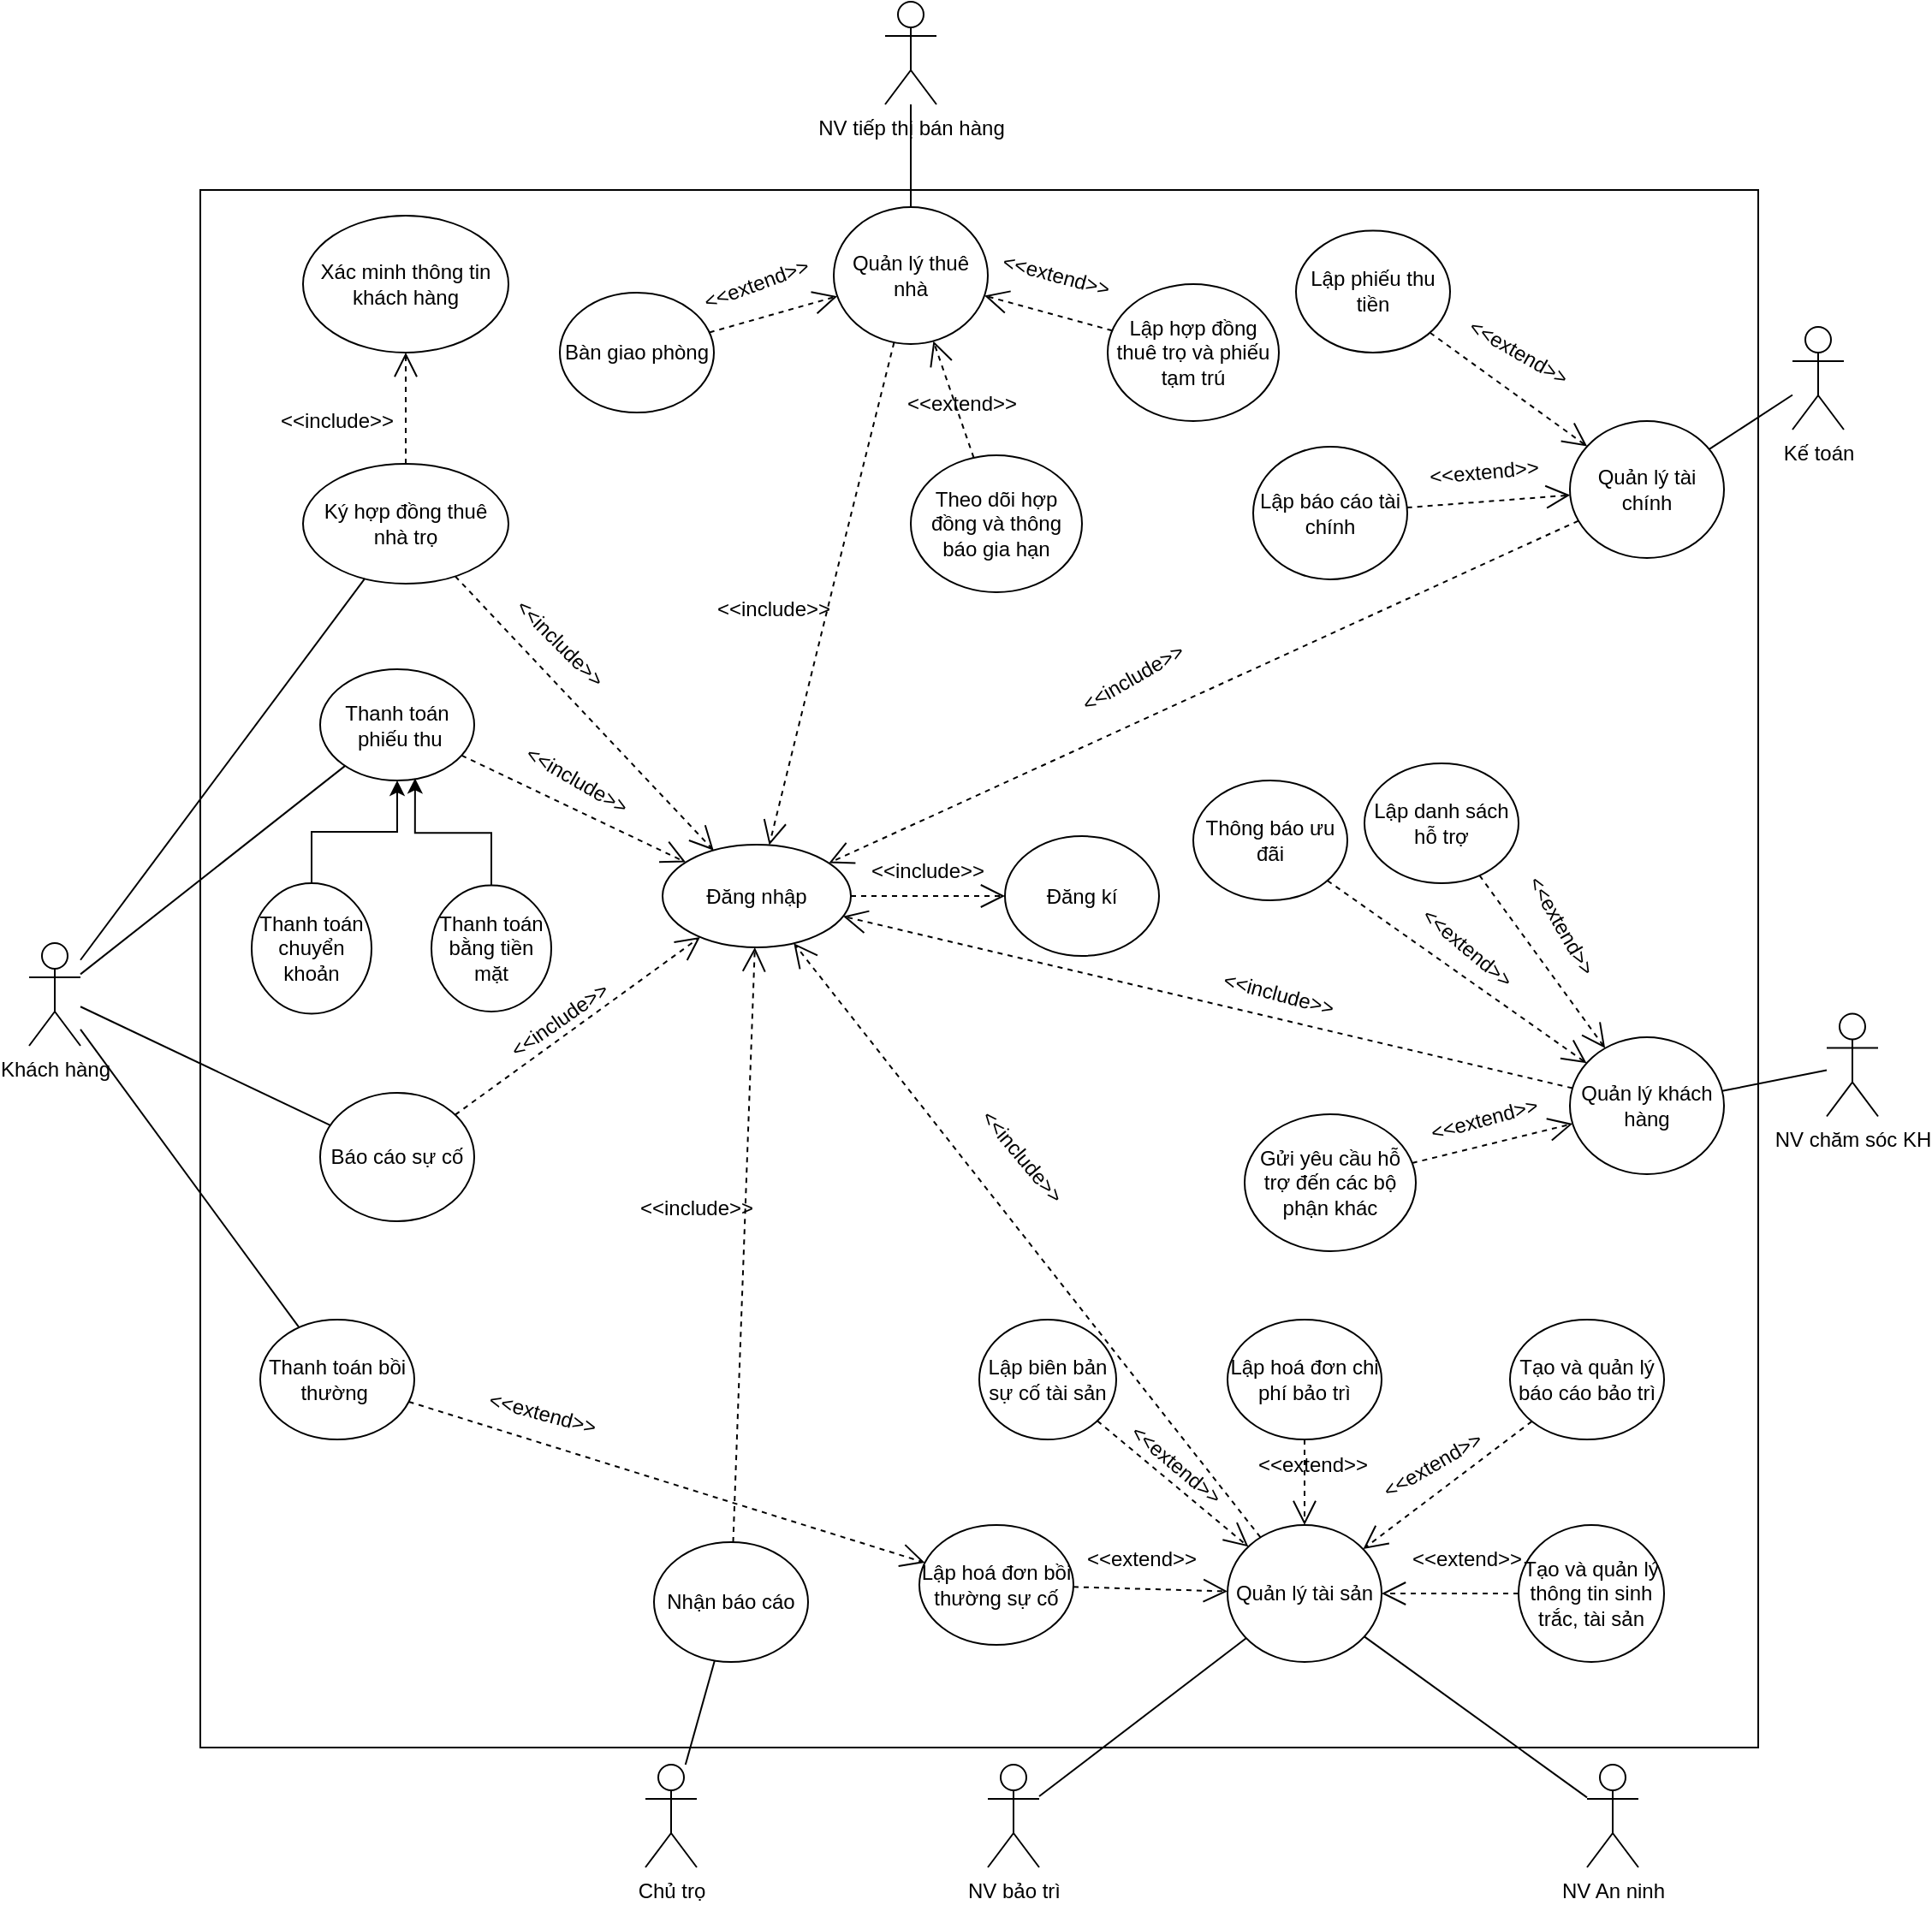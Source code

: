 <mxfile version="24.7.12">
  <diagram name="Page-1" id="FBjQQPBOuUfmBu1ywez7">
    <mxGraphModel dx="2107" dy="1720" grid="1" gridSize="10" guides="1" tooltips="1" connect="1" arrows="1" fold="1" page="1" pageScale="1" pageWidth="850" pageHeight="1100" math="0" shadow="0">
      <root>
        <mxCell id="0" />
        <mxCell id="1" parent="0" />
        <mxCell id="qcWO66QWIoaBvmpiMxDt-1" value="" style="whiteSpace=wrap;html=1;aspect=fixed;" parent="1" vertex="1">
          <mxGeometry x="70" y="-90" width="910" height="910" as="geometry" />
        </mxCell>
        <mxCell id="qcWO66QWIoaBvmpiMxDt-3" value="Khách hàng" style="shape=umlActor;verticalLabelPosition=bottom;verticalAlign=top;html=1;outlineConnect=0;" parent="1" vertex="1">
          <mxGeometry x="-30" y="350" width="30" height="60" as="geometry" />
        </mxCell>
        <mxCell id="qcWO66QWIoaBvmpiMxDt-8" value="Chủ trọ" style="shape=umlActor;verticalLabelPosition=bottom;verticalAlign=top;html=1;outlineConnect=0;" parent="1" vertex="1">
          <mxGeometry x="330" y="830" width="30" height="60" as="geometry" />
        </mxCell>
        <mxCell id="qcWO66QWIoaBvmpiMxDt-12" value="NV tiếp thị bán hàng" style="shape=umlActor;verticalLabelPosition=bottom;verticalAlign=top;html=1;outlineConnect=0;" parent="1" vertex="1">
          <mxGeometry x="470" y="-200" width="30" height="60" as="geometry" />
        </mxCell>
        <mxCell id="qcWO66QWIoaBvmpiMxDt-13" value="Đăng nhập" style="ellipse;whiteSpace=wrap;html=1;" parent="1" vertex="1">
          <mxGeometry x="340" y="292.5" width="110" height="60" as="geometry" />
        </mxCell>
        <mxCell id="qcWO66QWIoaBvmpiMxDt-14" value="Ký hợp đồng thuê nhà trọ" style="ellipse;whiteSpace=wrap;html=1;" parent="1" vertex="1">
          <mxGeometry x="130" y="70" width="120" height="70" as="geometry" />
        </mxCell>
        <mxCell id="qcWO66QWIoaBvmpiMxDt-20" value="&amp;lt;&amp;lt;include&amp;gt;&amp;gt;" style="text;html=1;align=center;verticalAlign=middle;whiteSpace=wrap;rounded=0;rotation=45;" parent="1" vertex="1">
          <mxGeometry x="250" y="160" width="60" height="30" as="geometry" />
        </mxCell>
        <mxCell id="qcWO66QWIoaBvmpiMxDt-22" value="" style="endArrow=none;html=1;rounded=0;" parent="1" source="qcWO66QWIoaBvmpiMxDt-3" target="qcWO66QWIoaBvmpiMxDt-14" edge="1">
          <mxGeometry width="50" height="50" relative="1" as="geometry">
            <mxPoint x="330" y="340" as="sourcePoint" />
            <mxPoint x="380" y="290" as="targetPoint" />
          </mxGeometry>
        </mxCell>
        <mxCell id="qcWO66QWIoaBvmpiMxDt-23" value="Thanh toán&lt;div&gt;&amp;nbsp;phiếu thu&lt;/div&gt;" style="ellipse;whiteSpace=wrap;html=1;" parent="1" vertex="1">
          <mxGeometry x="140" y="190" width="90" height="65" as="geometry" />
        </mxCell>
        <mxCell id="qcWO66QWIoaBvmpiMxDt-24" value="Báo cáo sự cố" style="ellipse;whiteSpace=wrap;html=1;" parent="1" vertex="1">
          <mxGeometry x="140" y="437.5" width="90" height="75" as="geometry" />
        </mxCell>
        <mxCell id="qcWO66QWIoaBvmpiMxDt-25" value="" style="endArrow=none;html=1;rounded=0;" parent="1" source="qcWO66QWIoaBvmpiMxDt-3" target="qcWO66QWIoaBvmpiMxDt-23" edge="1">
          <mxGeometry width="50" height="50" relative="1" as="geometry">
            <mxPoint x="330" y="340" as="sourcePoint" />
            <mxPoint x="380" y="290" as="targetPoint" />
          </mxGeometry>
        </mxCell>
        <mxCell id="qcWO66QWIoaBvmpiMxDt-27" value="&amp;lt;&amp;lt;include&amp;gt;&amp;gt;" style="text;html=1;align=center;verticalAlign=middle;whiteSpace=wrap;rounded=0;rotation=30;" parent="1" vertex="1">
          <mxGeometry x="260" y="240" width="60" height="30" as="geometry" />
        </mxCell>
        <mxCell id="qcWO66QWIoaBvmpiMxDt-28" value="" style="endArrow=none;html=1;rounded=0;" parent="1" source="qcWO66QWIoaBvmpiMxDt-3" target="qcWO66QWIoaBvmpiMxDt-24" edge="1">
          <mxGeometry width="50" height="50" relative="1" as="geometry">
            <mxPoint x="330" y="340" as="sourcePoint" />
            <mxPoint x="380" y="290" as="targetPoint" />
          </mxGeometry>
        </mxCell>
        <mxCell id="qcWO66QWIoaBvmpiMxDt-30" value="&amp;lt;&amp;lt;include&amp;gt;&amp;gt;" style="text;html=1;align=center;verticalAlign=middle;whiteSpace=wrap;rounded=0;rotation=-35;" parent="1" vertex="1">
          <mxGeometry x="250" y="380" width="60" height="30" as="geometry" />
        </mxCell>
        <mxCell id="qcWO66QWIoaBvmpiMxDt-35" style="edgeStyle=orthogonalEdgeStyle;rounded=0;orthogonalLoop=1;jettySize=auto;html=1;" parent="1" source="qcWO66QWIoaBvmpiMxDt-33" target="qcWO66QWIoaBvmpiMxDt-23" edge="1">
          <mxGeometry relative="1" as="geometry" />
        </mxCell>
        <mxCell id="qcWO66QWIoaBvmpiMxDt-33" value="Thanh toán chuyển khoản" style="ellipse;whiteSpace=wrap;html=1;" parent="1" vertex="1">
          <mxGeometry x="100" y="315" width="70" height="76.25" as="geometry" />
        </mxCell>
        <mxCell id="qcWO66QWIoaBvmpiMxDt-34" value="Thanh toán bằng tiền mặt" style="ellipse;whiteSpace=wrap;html=1;" parent="1" vertex="1">
          <mxGeometry x="205" y="316.25" width="70" height="73.75" as="geometry" />
        </mxCell>
        <mxCell id="qcWO66QWIoaBvmpiMxDt-36" style="edgeStyle=orthogonalEdgeStyle;rounded=0;orthogonalLoop=1;jettySize=auto;html=1;entryX=0.616;entryY=0.98;entryDx=0;entryDy=0;entryPerimeter=0;" parent="1" source="qcWO66QWIoaBvmpiMxDt-34" target="qcWO66QWIoaBvmpiMxDt-23" edge="1">
          <mxGeometry relative="1" as="geometry" />
        </mxCell>
        <mxCell id="qcWO66QWIoaBvmpiMxDt-42" value="Lập phiếu thu tiền" style="ellipse;whiteSpace=wrap;html=1;" parent="1" vertex="1">
          <mxGeometry x="710" y="-66.25" width="90" height="71.25" as="geometry" />
        </mxCell>
        <mxCell id="qcWO66QWIoaBvmpiMxDt-46" value="Lập biên bản sự cố tài sản" style="ellipse;whiteSpace=wrap;html=1;" parent="1" vertex="1">
          <mxGeometry x="525" y="570" width="80" height="70" as="geometry" />
        </mxCell>
        <mxCell id="qcWO66QWIoaBvmpiMxDt-50" value="Đăng kí" style="ellipse;whiteSpace=wrap;html=1;" parent="1" vertex="1">
          <mxGeometry x="540" y="287.5" width="90" height="70" as="geometry" />
        </mxCell>
        <mxCell id="qcWO66QWIoaBvmpiMxDt-54" value="Tạo và quản lý thông tin sinh trắc, tài sản" style="ellipse;whiteSpace=wrap;html=1;" parent="1" vertex="1">
          <mxGeometry x="840" y="690" width="85" height="80" as="geometry" />
        </mxCell>
        <mxCell id="qcWO66QWIoaBvmpiMxDt-59" value="Nhận báo cáo" style="ellipse;whiteSpace=wrap;html=1;" parent="1" vertex="1">
          <mxGeometry x="335" y="700" width="90" height="70" as="geometry" />
        </mxCell>
        <mxCell id="qcWO66QWIoaBvmpiMxDt-62" value="" style="endArrow=none;html=1;rounded=0;" parent="1" source="qcWO66QWIoaBvmpiMxDt-8" target="qcWO66QWIoaBvmpiMxDt-59" edge="1">
          <mxGeometry width="50" height="50" relative="1" as="geometry">
            <mxPoint x="320" y="610" as="sourcePoint" />
            <mxPoint x="370" y="560" as="targetPoint" />
          </mxGeometry>
        </mxCell>
        <mxCell id="qcWO66QWIoaBvmpiMxDt-63" value="Thanh toán bồi thường&amp;nbsp;" style="ellipse;whiteSpace=wrap;html=1;" parent="1" vertex="1">
          <mxGeometry x="105" y="570" width="90" height="70" as="geometry" />
        </mxCell>
        <mxCell id="qcWO66QWIoaBvmpiMxDt-66" value="" style="endArrow=none;html=1;rounded=0;" parent="1" source="qcWO66QWIoaBvmpiMxDt-63" target="qcWO66QWIoaBvmpiMxDt-3" edge="1">
          <mxGeometry width="50" height="50" relative="1" as="geometry">
            <mxPoint x="320" y="610" as="sourcePoint" />
            <mxPoint x="1010" y="430" as="targetPoint" />
          </mxGeometry>
        </mxCell>
        <mxCell id="qcWO66QWIoaBvmpiMxDt-71" value="&amp;lt;&amp;lt;include&amp;gt;&amp;gt;" style="text;html=1;align=center;verticalAlign=middle;whiteSpace=wrap;rounded=0;" parent="1" vertex="1">
          <mxGeometry x="465" y="292.5" width="60" height="30" as="geometry" />
        </mxCell>
        <mxCell id="qcWO66QWIoaBvmpiMxDt-75" value="Xác minh thông tin khách hàng" style="ellipse;whiteSpace=wrap;html=1;" parent="1" vertex="1">
          <mxGeometry x="130" y="-75" width="120" height="80" as="geometry" />
        </mxCell>
        <mxCell id="qcWO66QWIoaBvmpiMxDt-77" value="&amp;lt;&amp;lt;include&amp;gt;&amp;gt;" style="text;html=1;align=center;verticalAlign=middle;whiteSpace=wrap;rounded=0;" parent="1" vertex="1">
          <mxGeometry x="120" y="30" width="60" height="30" as="geometry" />
        </mxCell>
        <mxCell id="7jfo9mcAQCzS4rCvl5YR-1" value="Thông báo ưu đãi" style="ellipse;whiteSpace=wrap;html=1;" parent="1" vertex="1">
          <mxGeometry x="650" y="255" width="90" height="70" as="geometry" />
        </mxCell>
        <mxCell id="7jfo9mcAQCzS4rCvl5YR-2" value="Lập danh sách hỗ trợ" style="ellipse;whiteSpace=wrap;html=1;" parent="1" vertex="1">
          <mxGeometry x="750" y="245" width="90" height="70" as="geometry" />
        </mxCell>
        <mxCell id="nkXXFdGEfpEdHIvL1q3O-3" value="Lập hợp đồng thuê trọ và phiếu tạm trú" style="ellipse;whiteSpace=wrap;html=1;" parent="1" vertex="1">
          <mxGeometry x="600" y="-35" width="100" height="80" as="geometry" />
        </mxCell>
        <mxCell id="nkXXFdGEfpEdHIvL1q3O-4" value="Bàn giao phòng" style="ellipse;whiteSpace=wrap;html=1;" parent="1" vertex="1">
          <mxGeometry x="280" y="-30" width="90" height="70" as="geometry" />
        </mxCell>
        <mxCell id="nkXXFdGEfpEdHIvL1q3O-5" value="Theo dõi hợp đồng và thông báo gia hạn" style="ellipse;whiteSpace=wrap;html=1;" parent="1" vertex="1">
          <mxGeometry x="485" y="65" width="100" height="80" as="geometry" />
        </mxCell>
        <mxCell id="nkXXFdGEfpEdHIvL1q3O-6" value="Quản lý thuê nhà" style="ellipse;whiteSpace=wrap;html=1;" parent="1" vertex="1">
          <mxGeometry x="440" y="-80" width="90" height="80" as="geometry" />
        </mxCell>
        <mxCell id="nkXXFdGEfpEdHIvL1q3O-7" value="NV bảo trì" style="shape=umlActor;verticalLabelPosition=bottom;verticalAlign=top;html=1;outlineConnect=0;" parent="1" vertex="1">
          <mxGeometry x="530" y="830" width="30" height="60" as="geometry" />
        </mxCell>
        <mxCell id="nkXXFdGEfpEdHIvL1q3O-8" value="NV An ninh" style="shape=umlActor;verticalLabelPosition=bottom;verticalAlign=top;html=1;outlineConnect=0;" parent="1" vertex="1">
          <mxGeometry x="880" y="830" width="30" height="60" as="geometry" />
        </mxCell>
        <mxCell id="nkXXFdGEfpEdHIvL1q3O-11" value="Kế toán" style="shape=umlActor;verticalLabelPosition=bottom;verticalAlign=top;html=1;outlineConnect=0;" parent="1" vertex="1">
          <mxGeometry x="1000" y="-10" width="30" height="60" as="geometry" />
        </mxCell>
        <mxCell id="nkXXFdGEfpEdHIvL1q3O-12" value="NV chăm sóc KH" style="shape=umlActor;verticalLabelPosition=bottom;verticalAlign=top;html=1;outlineConnect=0;" parent="1" vertex="1">
          <mxGeometry x="1020" y="391.25" width="30" height="60" as="geometry" />
        </mxCell>
        <mxCell id="nkXXFdGEfpEdHIvL1q3O-17" value="" style="endArrow=none;html=1;rounded=0;" parent="1" source="nkXXFdGEfpEdHIvL1q3O-6" target="qcWO66QWIoaBvmpiMxDt-12" edge="1">
          <mxGeometry width="50" height="50" relative="1" as="geometry">
            <mxPoint x="570" y="110" as="sourcePoint" />
            <mxPoint x="620" y="60" as="targetPoint" />
          </mxGeometry>
        </mxCell>
        <mxCell id="nkXXFdGEfpEdHIvL1q3O-21" value="Quản lý khách hàng" style="ellipse;whiteSpace=wrap;html=1;" parent="1" vertex="1">
          <mxGeometry x="870" y="405" width="90" height="80" as="geometry" />
        </mxCell>
        <mxCell id="nkXXFdGEfpEdHIvL1q3O-22" value="" style="endArrow=none;html=1;rounded=0;" parent="1" source="nkXXFdGEfpEdHIvL1q3O-21" target="nkXXFdGEfpEdHIvL1q3O-12" edge="1">
          <mxGeometry width="50" height="50" relative="1" as="geometry">
            <mxPoint x="570" y="390" as="sourcePoint" />
            <mxPoint x="620" y="340" as="targetPoint" />
          </mxGeometry>
        </mxCell>
        <mxCell id="nkXXFdGEfpEdHIvL1q3O-25" value="Gửi yêu cầu hỗ trợ đến các bộ phận khác" style="ellipse;whiteSpace=wrap;html=1;" parent="1" vertex="1">
          <mxGeometry x="680" y="450" width="100" height="80" as="geometry" />
        </mxCell>
        <mxCell id="nkXXFdGEfpEdHIvL1q3O-27" value="Quản lý tài chính" style="ellipse;whiteSpace=wrap;html=1;" parent="1" vertex="1">
          <mxGeometry x="870" y="45" width="90" height="80" as="geometry" />
        </mxCell>
        <mxCell id="nkXXFdGEfpEdHIvL1q3O-28" value="" style="endArrow=none;html=1;rounded=0;" parent="1" source="nkXXFdGEfpEdHIvL1q3O-27" target="nkXXFdGEfpEdHIvL1q3O-11" edge="1">
          <mxGeometry width="50" height="50" relative="1" as="geometry">
            <mxPoint x="570" y="700" as="sourcePoint" />
            <mxPoint x="620" y="650" as="targetPoint" />
          </mxGeometry>
        </mxCell>
        <mxCell id="nkXXFdGEfpEdHIvL1q3O-30" value="Lập báo cáo tài chính" style="ellipse;whiteSpace=wrap;html=1;" parent="1" vertex="1">
          <mxGeometry x="685" y="60" width="90" height="77.5" as="geometry" />
        </mxCell>
        <mxCell id="nkXXFdGEfpEdHIvL1q3O-32" value="Lập hoá đơn bồi thường sự cố" style="ellipse;whiteSpace=wrap;html=1;" parent="1" vertex="1">
          <mxGeometry x="490" y="690" width="90" height="70" as="geometry" />
        </mxCell>
        <mxCell id="nkXXFdGEfpEdHIvL1q3O-33" value="" style="endArrow=none;html=1;rounded=0;" parent="1" source="nkXXFdGEfpEdHIvL1q3O-34" target="nkXXFdGEfpEdHIvL1q3O-7" edge="1">
          <mxGeometry width="50" height="50" relative="1" as="geometry">
            <mxPoint x="570" y="550" as="sourcePoint" />
            <mxPoint x="620" y="500" as="targetPoint" />
          </mxGeometry>
        </mxCell>
        <mxCell id="nkXXFdGEfpEdHIvL1q3O-34" value="Quản lý tài sản" style="ellipse;whiteSpace=wrap;html=1;" parent="1" vertex="1">
          <mxGeometry x="670" y="690" width="90" height="80" as="geometry" />
        </mxCell>
        <mxCell id="nkXXFdGEfpEdHIvL1q3O-37" value="" style="endArrow=none;html=1;rounded=0;" parent="1" source="nkXXFdGEfpEdHIvL1q3O-34" target="nkXXFdGEfpEdHIvL1q3O-8" edge="1">
          <mxGeometry width="50" height="50" relative="1" as="geometry">
            <mxPoint x="568" y="750" as="sourcePoint" />
            <mxPoint x="551" y="840" as="targetPoint" />
          </mxGeometry>
        </mxCell>
        <mxCell id="nkXXFdGEfpEdHIvL1q3O-39" value="Lập hoá đơn chi phí bảo trì" style="ellipse;whiteSpace=wrap;html=1;" parent="1" vertex="1">
          <mxGeometry x="670" y="570" width="90" height="70" as="geometry" />
        </mxCell>
        <mxCell id="nkXXFdGEfpEdHIvL1q3O-43" value="Tạo và quản lý báo cáo bảo trì" style="ellipse;whiteSpace=wrap;html=1;" parent="1" vertex="1">
          <mxGeometry x="835" y="570" width="90" height="70" as="geometry" />
        </mxCell>
        <mxCell id="nkXXFdGEfpEdHIvL1q3O-48" value="&amp;lt;&amp;lt;include&amp;gt;&amp;gt;" style="text;html=1;align=center;verticalAlign=middle;whiteSpace=wrap;rounded=0;" parent="1" vertex="1">
          <mxGeometry x="375" y="140" width="60" height="30" as="geometry" />
        </mxCell>
        <mxCell id="nkXXFdGEfpEdHIvL1q3O-50" value="&amp;lt;&amp;lt;include&amp;gt;&amp;gt;" style="text;html=1;align=center;verticalAlign=middle;whiteSpace=wrap;rounded=0;rotation=50;" parent="1" vertex="1">
          <mxGeometry x="520" y="460" width="60" height="30" as="geometry" />
        </mxCell>
        <mxCell id="nkXXFdGEfpEdHIvL1q3O-53" value="&amp;lt;&amp;lt;include&amp;gt;&amp;gt;" style="text;html=1;align=center;verticalAlign=middle;whiteSpace=wrap;rounded=0;" parent="1" vertex="1">
          <mxGeometry x="330" y="490" width="60" height="30" as="geometry" />
        </mxCell>
        <mxCell id="nkXXFdGEfpEdHIvL1q3O-58" value="&amp;lt;&amp;lt;include&amp;gt;&amp;gt;" style="text;html=1;align=center;verticalAlign=middle;whiteSpace=wrap;rounded=0;rotation=-30;" parent="1" vertex="1">
          <mxGeometry x="585" y="180" width="60" height="30" as="geometry" />
        </mxCell>
        <mxCell id="nkXXFdGEfpEdHIvL1q3O-60" value="&amp;lt;&amp;lt;include&amp;gt;&amp;gt;" style="text;html=1;align=center;verticalAlign=middle;whiteSpace=wrap;rounded=0;rotation=15;" parent="1" vertex="1">
          <mxGeometry x="670" y="365" width="60" height="30" as="geometry" />
        </mxCell>
        <mxCell id="nkXXFdGEfpEdHIvL1q3O-62" value="&amp;lt;&amp;lt;extend&amp;gt;&amp;gt;" style="text;html=1;align=center;verticalAlign=middle;whiteSpace=wrap;rounded=0;rotation=15;" parent="1" vertex="1">
          <mxGeometry x="240" y="610" width="60" height="30" as="geometry" />
        </mxCell>
        <mxCell id="nkXXFdGEfpEdHIvL1q3O-65" value="&amp;lt;&amp;lt;extend&amp;gt;&amp;gt;" style="text;html=1;align=center;verticalAlign=middle;whiteSpace=wrap;rounded=0;rotation=-15;" parent="1" vertex="1">
          <mxGeometry x="790" y="437.5" width="60" height="30" as="geometry" />
        </mxCell>
        <mxCell id="hGhIm4co_dXrCtYY6PG2-8" value="&amp;lt;&amp;lt;extend&amp;gt;&amp;gt;" style="text;html=1;align=center;verticalAlign=middle;whiteSpace=wrap;rounded=0;rotation=0;" vertex="1" parent="1">
          <mxGeometry x="590" y="695" width="60" height="30" as="geometry" />
        </mxCell>
        <mxCell id="hGhIm4co_dXrCtYY6PG2-9" value="&amp;lt;&amp;lt;extend&amp;gt;&amp;gt;" style="text;html=1;align=center;verticalAlign=middle;whiteSpace=wrap;rounded=0;rotation=40;" vertex="1" parent="1">
          <mxGeometry x="610" y="640" width="60" height="30" as="geometry" />
        </mxCell>
        <mxCell id="hGhIm4co_dXrCtYY6PG2-10" value="&amp;lt;&amp;lt;extend&amp;gt;&amp;gt;" style="text;html=1;align=center;verticalAlign=middle;whiteSpace=wrap;rounded=0;rotation=0;" vertex="1" parent="1">
          <mxGeometry x="780" y="695" width="60" height="30" as="geometry" />
        </mxCell>
        <mxCell id="hGhIm4co_dXrCtYY6PG2-11" value="&amp;lt;&amp;lt;extend&amp;gt;&amp;gt;" style="text;html=1;align=center;verticalAlign=middle;whiteSpace=wrap;rounded=0;rotation=-30;" vertex="1" parent="1">
          <mxGeometry x="760" y="640" width="60" height="30" as="geometry" />
        </mxCell>
        <mxCell id="hGhIm4co_dXrCtYY6PG2-12" value="&amp;lt;&amp;lt;extend&amp;gt;&amp;gt;" style="text;html=1;align=center;verticalAlign=middle;whiteSpace=wrap;rounded=0;rotation=0;" vertex="1" parent="1">
          <mxGeometry x="690" y="640" width="60" height="30" as="geometry" />
        </mxCell>
        <mxCell id="hGhIm4co_dXrCtYY6PG2-15" value="" style="endArrow=open;endFill=1;endSize=12;html=1;rounded=0;dashed=1;" edge="1" parent="1" source="qcWO66QWIoaBvmpiMxDt-46" target="nkXXFdGEfpEdHIvL1q3O-34">
          <mxGeometry width="160" relative="1" as="geometry">
            <mxPoint x="370" y="670" as="sourcePoint" />
            <mxPoint x="530" y="670" as="targetPoint" />
          </mxGeometry>
        </mxCell>
        <mxCell id="hGhIm4co_dXrCtYY6PG2-16" value="" style="endArrow=open;endFill=1;endSize=12;html=1;rounded=0;dashed=1;" edge="1" parent="1" source="nkXXFdGEfpEdHIvL1q3O-32" target="nkXXFdGEfpEdHIvL1q3O-34">
          <mxGeometry width="160" relative="1" as="geometry">
            <mxPoint x="604" y="639" as="sourcePoint" />
            <mxPoint x="692" y="713" as="targetPoint" />
          </mxGeometry>
        </mxCell>
        <mxCell id="hGhIm4co_dXrCtYY6PG2-17" value="" style="endArrow=open;endFill=1;endSize=12;html=1;rounded=0;dashed=1;" edge="1" parent="1" source="nkXXFdGEfpEdHIvL1q3O-39" target="nkXXFdGEfpEdHIvL1q3O-34">
          <mxGeometry width="160" relative="1" as="geometry">
            <mxPoint x="614" y="649" as="sourcePoint" />
            <mxPoint x="702" y="723" as="targetPoint" />
          </mxGeometry>
        </mxCell>
        <mxCell id="hGhIm4co_dXrCtYY6PG2-18" value="" style="endArrow=open;endFill=1;endSize=12;html=1;rounded=0;dashed=1;" edge="1" parent="1" source="nkXXFdGEfpEdHIvL1q3O-43" target="nkXXFdGEfpEdHIvL1q3O-34">
          <mxGeometry width="160" relative="1" as="geometry">
            <mxPoint x="624" y="659" as="sourcePoint" />
            <mxPoint x="712" y="733" as="targetPoint" />
          </mxGeometry>
        </mxCell>
        <mxCell id="hGhIm4co_dXrCtYY6PG2-19" value="" style="endArrow=open;endFill=1;endSize=12;html=1;rounded=0;dashed=1;" edge="1" parent="1" source="qcWO66QWIoaBvmpiMxDt-54" target="nkXXFdGEfpEdHIvL1q3O-34">
          <mxGeometry width="160" relative="1" as="geometry">
            <mxPoint x="634" y="669" as="sourcePoint" />
            <mxPoint x="722" y="743" as="targetPoint" />
          </mxGeometry>
        </mxCell>
        <mxCell id="hGhIm4co_dXrCtYY6PG2-20" value="" style="endArrow=open;endFill=1;endSize=12;html=1;rounded=0;dashed=1;" edge="1" parent="1" source="7jfo9mcAQCzS4rCvl5YR-1" target="nkXXFdGEfpEdHIvL1q3O-21">
          <mxGeometry width="160" relative="1" as="geometry">
            <mxPoint x="765" y="422.5" as="sourcePoint" />
            <mxPoint x="855" y="425.5" as="targetPoint" />
          </mxGeometry>
        </mxCell>
        <mxCell id="hGhIm4co_dXrCtYY6PG2-21" value="" style="endArrow=open;endFill=1;endSize=12;html=1;rounded=0;dashed=1;" edge="1" parent="1" source="nkXXFdGEfpEdHIvL1q3O-25" target="nkXXFdGEfpEdHIvL1q3O-21">
          <mxGeometry width="160" relative="1" as="geometry">
            <mxPoint x="789" y="406" as="sourcePoint" />
            <mxPoint x="871" y="422" as="targetPoint" />
          </mxGeometry>
        </mxCell>
        <mxCell id="hGhIm4co_dXrCtYY6PG2-22" value="" style="endArrow=open;endFill=1;endSize=12;html=1;rounded=0;dashed=1;" edge="1" parent="1" source="7jfo9mcAQCzS4rCvl5YR-2" target="nkXXFdGEfpEdHIvL1q3O-21">
          <mxGeometry width="160" relative="1" as="geometry">
            <mxPoint x="799" y="416" as="sourcePoint" />
            <mxPoint x="881" y="432" as="targetPoint" />
          </mxGeometry>
        </mxCell>
        <mxCell id="hGhIm4co_dXrCtYY6PG2-24" value="&amp;lt;&amp;lt;extend&amp;gt;&amp;gt;" style="text;html=1;align=center;verticalAlign=middle;whiteSpace=wrap;rounded=0;rotation=40;" vertex="1" parent="1">
          <mxGeometry x="780" y="338.12" width="60" height="30" as="geometry" />
        </mxCell>
        <mxCell id="hGhIm4co_dXrCtYY6PG2-25" value="&amp;lt;&amp;lt;extend&amp;gt;&amp;gt;" style="text;html=1;align=center;verticalAlign=middle;whiteSpace=wrap;rounded=0;rotation=60;" vertex="1" parent="1">
          <mxGeometry x="835" y="325" width="60" height="30" as="geometry" />
        </mxCell>
        <mxCell id="hGhIm4co_dXrCtYY6PG2-26" value="" style="endArrow=open;endFill=1;endSize=12;html=1;rounded=0;dashed=1;" edge="1" parent="1" source="nkXXFdGEfpEdHIvL1q3O-5" target="nkXXFdGEfpEdHIvL1q3O-6">
          <mxGeometry width="160" relative="1" as="geometry">
            <mxPoint x="790" y="-211" as="sourcePoint" />
            <mxPoint x="930" y="-210" as="targetPoint" />
          </mxGeometry>
        </mxCell>
        <mxCell id="hGhIm4co_dXrCtYY6PG2-27" value="" style="endArrow=open;endFill=1;endSize=12;html=1;rounded=0;dashed=1;" edge="1" parent="1" source="nkXXFdGEfpEdHIvL1q3O-30" target="nkXXFdGEfpEdHIvL1q3O-27">
          <mxGeometry width="160" relative="1" as="geometry">
            <mxPoint x="800" y="-201" as="sourcePoint" />
            <mxPoint x="940" y="-200" as="targetPoint" />
          </mxGeometry>
        </mxCell>
        <mxCell id="hGhIm4co_dXrCtYY6PG2-28" value="" style="endArrow=open;endFill=1;endSize=12;html=1;rounded=0;dashed=1;" edge="1" parent="1" source="qcWO66QWIoaBvmpiMxDt-42" target="nkXXFdGEfpEdHIvL1q3O-27">
          <mxGeometry width="160" relative="1" as="geometry">
            <mxPoint x="810" y="-191" as="sourcePoint" />
            <mxPoint x="950" y="-190" as="targetPoint" />
          </mxGeometry>
        </mxCell>
        <mxCell id="hGhIm4co_dXrCtYY6PG2-29" value="&amp;lt;&amp;lt;extend&amp;gt;&amp;gt;" style="text;html=1;align=center;verticalAlign=middle;whiteSpace=wrap;rounded=0;rotation=30;" vertex="1" parent="1">
          <mxGeometry x="810" y="-10.0" width="60" height="30" as="geometry" />
        </mxCell>
        <mxCell id="hGhIm4co_dXrCtYY6PG2-30" value="&amp;lt;&amp;lt;extend&amp;gt;&amp;gt;" style="text;html=1;align=center;verticalAlign=middle;whiteSpace=wrap;rounded=0;rotation=-5;" vertex="1" parent="1">
          <mxGeometry x="790" y="60" width="60" height="30" as="geometry" />
        </mxCell>
        <mxCell id="hGhIm4co_dXrCtYY6PG2-32" value="" style="endArrow=open;endFill=1;endSize=12;html=1;rounded=0;dashed=1;" edge="1" parent="1" source="nkXXFdGEfpEdHIvL1q3O-4" target="nkXXFdGEfpEdHIvL1q3O-6">
          <mxGeometry width="160" relative="1" as="geometry">
            <mxPoint x="495" y="60" as="sourcePoint" />
            <mxPoint x="495" y="10" as="targetPoint" />
          </mxGeometry>
        </mxCell>
        <mxCell id="hGhIm4co_dXrCtYY6PG2-33" value="" style="endArrow=open;endFill=1;endSize=12;html=1;rounded=0;dashed=1;" edge="1" parent="1" source="nkXXFdGEfpEdHIvL1q3O-3" target="nkXXFdGEfpEdHIvL1q3O-6">
          <mxGeometry width="160" relative="1" as="geometry">
            <mxPoint x="505" y="70" as="sourcePoint" />
            <mxPoint x="505" y="20" as="targetPoint" />
          </mxGeometry>
        </mxCell>
        <mxCell id="hGhIm4co_dXrCtYY6PG2-34" value="&amp;lt;&amp;lt;extend&amp;gt;&amp;gt;" style="text;html=1;align=center;verticalAlign=middle;whiteSpace=wrap;rounded=0;rotation=0;" vertex="1" parent="1">
          <mxGeometry x="485" y="20" width="60" height="30" as="geometry" />
        </mxCell>
        <mxCell id="hGhIm4co_dXrCtYY6PG2-35" value="&amp;lt;&amp;lt;extend&amp;gt;&amp;gt;" style="text;html=1;align=center;verticalAlign=middle;whiteSpace=wrap;rounded=0;rotation=-20;" vertex="1" parent="1">
          <mxGeometry x="365" y="-50" width="60" height="30" as="geometry" />
        </mxCell>
        <mxCell id="hGhIm4co_dXrCtYY6PG2-36" value="&amp;lt;&amp;lt;extend&amp;gt;&amp;gt;" style="text;html=1;align=center;verticalAlign=middle;whiteSpace=wrap;rounded=0;rotation=15;" vertex="1" parent="1">
          <mxGeometry x="540" y="-55" width="60" height="30" as="geometry" />
        </mxCell>
        <mxCell id="hGhIm4co_dXrCtYY6PG2-38" value="" style="endArrow=open;endFill=1;endSize=12;html=1;rounded=0;dashed=1;" edge="1" parent="1" source="qcWO66QWIoaBvmpiMxDt-14" target="qcWO66QWIoaBvmpiMxDt-13">
          <mxGeometry width="160" relative="1" as="geometry">
            <mxPoint x="377" y="3" as="sourcePoint" />
            <mxPoint x="452" y="-18" as="targetPoint" />
          </mxGeometry>
        </mxCell>
        <mxCell id="hGhIm4co_dXrCtYY6PG2-39" value="" style="endArrow=open;endFill=1;endSize=12;html=1;rounded=0;dashed=1;" edge="1" parent="1" source="qcWO66QWIoaBvmpiMxDt-24" target="qcWO66QWIoaBvmpiMxDt-13">
          <mxGeometry width="160" relative="1" as="geometry">
            <mxPoint x="250" y="431" as="sourcePoint" />
            <mxPoint x="325" y="410" as="targetPoint" />
          </mxGeometry>
        </mxCell>
        <mxCell id="hGhIm4co_dXrCtYY6PG2-40" value="" style="endArrow=open;endFill=1;endSize=12;html=1;rounded=0;dashed=1;" edge="1" parent="1" source="qcWO66QWIoaBvmpiMxDt-63" target="nkXXFdGEfpEdHIvL1q3O-32">
          <mxGeometry width="160" relative="1" as="geometry">
            <mxPoint x="229" y="460" as="sourcePoint" />
            <mxPoint x="372" y="356" as="targetPoint" />
          </mxGeometry>
        </mxCell>
        <mxCell id="hGhIm4co_dXrCtYY6PG2-41" value="" style="endArrow=open;endFill=1;endSize=12;html=1;rounded=0;dashed=1;" edge="1" parent="1" source="nkXXFdGEfpEdHIvL1q3O-34" target="qcWO66QWIoaBvmpiMxDt-13">
          <mxGeometry width="160" relative="1" as="geometry">
            <mxPoint x="202" y="628" as="sourcePoint" />
            <mxPoint x="503" y="722" as="targetPoint" />
          </mxGeometry>
        </mxCell>
        <mxCell id="hGhIm4co_dXrCtYY6PG2-42" value="" style="endArrow=open;endFill=1;endSize=12;html=1;rounded=0;dashed=1;" edge="1" parent="1" source="nkXXFdGEfpEdHIvL1q3O-21" target="qcWO66QWIoaBvmpiMxDt-13">
          <mxGeometry width="160" relative="1" as="geometry">
            <mxPoint x="777" y="322" as="sourcePoint" />
            <mxPoint x="881" y="404" as="targetPoint" />
          </mxGeometry>
        </mxCell>
        <mxCell id="hGhIm4co_dXrCtYY6PG2-46" value="" style="endArrow=open;endFill=1;endSize=12;html=1;rounded=0;dashed=1;" edge="1" parent="1" source="qcWO66QWIoaBvmpiMxDt-59" target="qcWO66QWIoaBvmpiMxDt-13">
          <mxGeometry width="160" relative="1" as="geometry">
            <mxPoint x="202" y="628" as="sourcePoint" />
            <mxPoint x="503" y="722" as="targetPoint" />
          </mxGeometry>
        </mxCell>
        <mxCell id="hGhIm4co_dXrCtYY6PG2-47" value="" style="endArrow=open;endFill=1;endSize=12;html=1;rounded=0;dashed=1;" edge="1" parent="1" source="qcWO66QWIoaBvmpiMxDt-13" target="qcWO66QWIoaBvmpiMxDt-50">
          <mxGeometry width="160" relative="1" as="geometry">
            <mxPoint x="738" y="323" as="sourcePoint" />
            <mxPoint x="890" y="430" as="targetPoint" />
          </mxGeometry>
        </mxCell>
        <mxCell id="hGhIm4co_dXrCtYY6PG2-48" value="" style="endArrow=open;endFill=1;endSize=12;html=1;rounded=0;dashed=1;" edge="1" parent="1" source="nkXXFdGEfpEdHIvL1q3O-6" target="qcWO66QWIoaBvmpiMxDt-13">
          <mxGeometry width="160" relative="1" as="geometry">
            <mxPoint x="377" y="3" as="sourcePoint" />
            <mxPoint x="452" y="-18" as="targetPoint" />
            <Array as="points">
              <mxPoint x="440" y="140" />
            </Array>
          </mxGeometry>
        </mxCell>
        <mxCell id="hGhIm4co_dXrCtYY6PG2-49" value="" style="endArrow=open;endFill=1;endSize=12;html=1;rounded=0;dashed=1;" edge="1" parent="1" source="nkXXFdGEfpEdHIvL1q3O-27" target="qcWO66QWIoaBvmpiMxDt-13">
          <mxGeometry width="160" relative="1" as="geometry">
            <mxPoint x="485" y="9" as="sourcePoint" />
            <mxPoint x="412" y="303" as="targetPoint" />
            <Array as="points" />
          </mxGeometry>
        </mxCell>
        <mxCell id="hGhIm4co_dXrCtYY6PG2-51" value="" style="endArrow=open;endFill=1;endSize=12;html=1;rounded=0;dashed=1;" edge="1" parent="1" source="qcWO66QWIoaBvmpiMxDt-23" target="qcWO66QWIoaBvmpiMxDt-13">
          <mxGeometry width="160" relative="1" as="geometry">
            <mxPoint x="229" y="146" as="sourcePoint" />
            <mxPoint x="380" y="306" as="targetPoint" />
          </mxGeometry>
        </mxCell>
        <mxCell id="hGhIm4co_dXrCtYY6PG2-52" value="" style="endArrow=open;endFill=1;endSize=12;html=1;rounded=0;dashed=1;" edge="1" parent="1" source="qcWO66QWIoaBvmpiMxDt-14" target="qcWO66QWIoaBvmpiMxDt-75">
          <mxGeometry width="160" relative="1" as="geometry">
            <mxPoint x="377" y="3" as="sourcePoint" />
            <mxPoint x="452" y="-18" as="targetPoint" />
          </mxGeometry>
        </mxCell>
      </root>
    </mxGraphModel>
  </diagram>
</mxfile>
